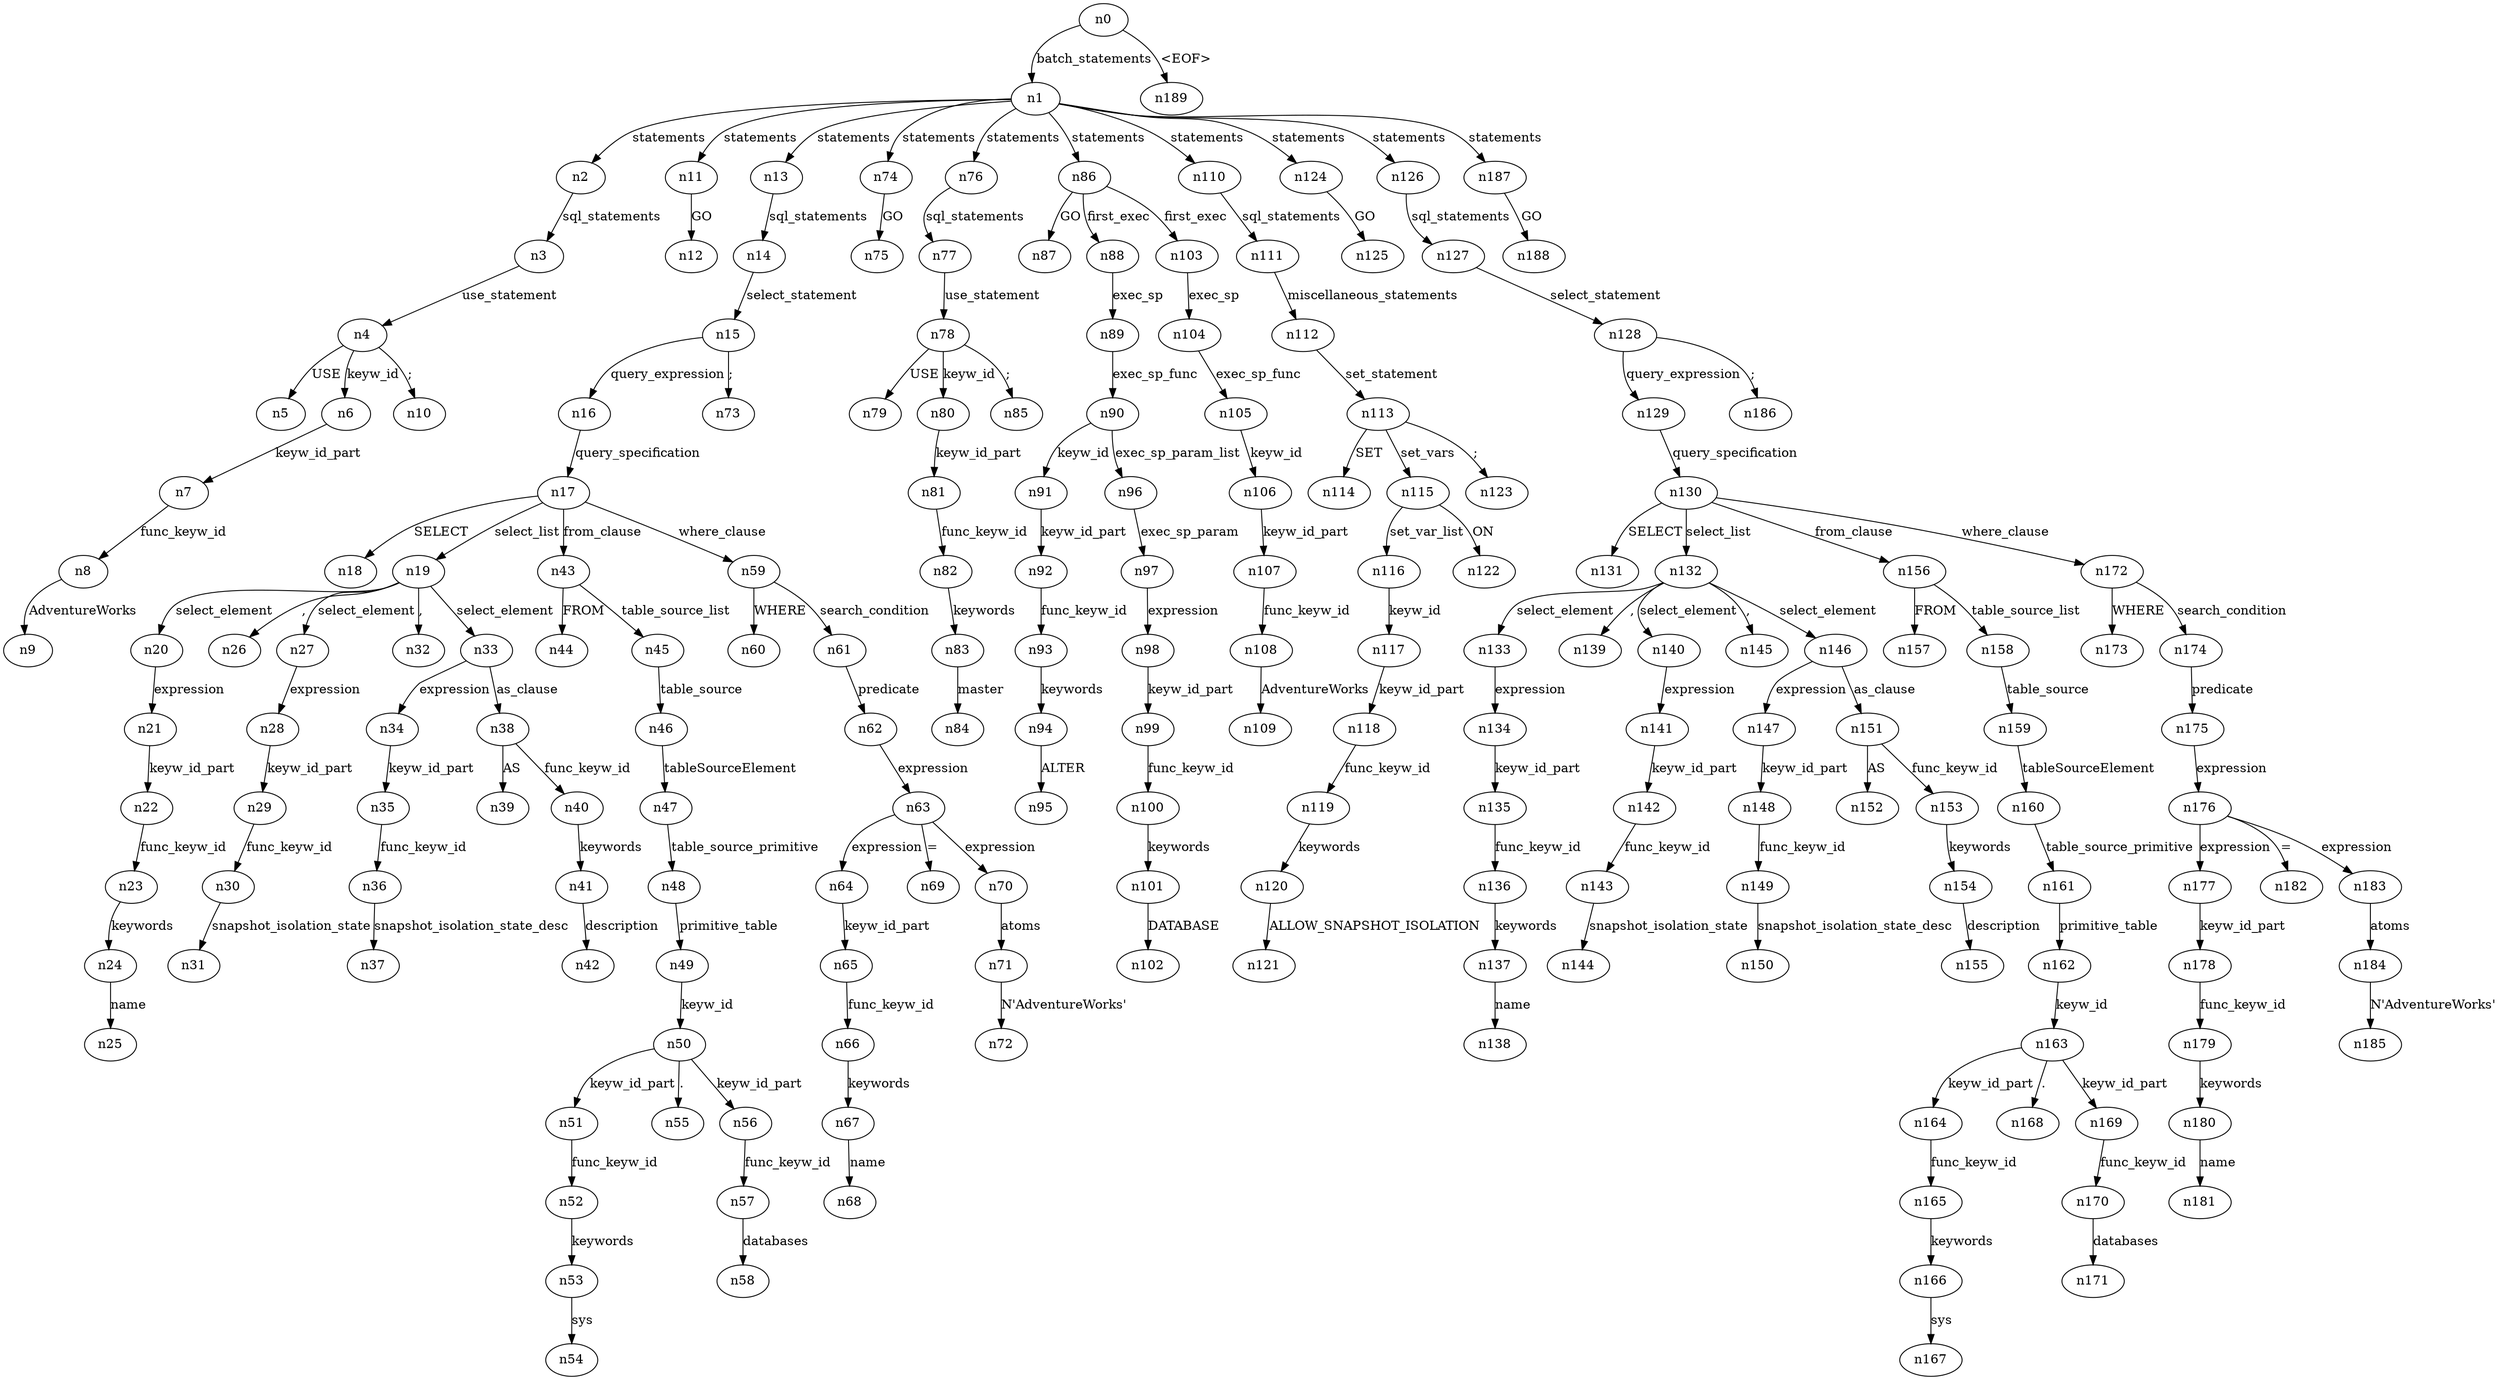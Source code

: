 digraph ParseTree {
  n0 -> n1 [label="batch_statements"];
  n1 -> n2 [label="statements"];
  n2 -> n3 [label="sql_statements"];
  n3 -> n4 [label="use_statement"];
  n4 -> n5 [label="USE"];
  n4 -> n6 [label="keyw_id"];
  n6 -> n7 [label="keyw_id_part"];
  n7 -> n8 [label="func_keyw_id"];
  n8 -> n9 [label="AdventureWorks"];
  n4 -> n10 [label=";"];
  n1 -> n11 [label="statements"];
  n11 -> n12 [label="GO"];
  n1 -> n13 [label="statements"];
  n13 -> n14 [label="sql_statements"];
  n14 -> n15 [label="select_statement"];
  n15 -> n16 [label="query_expression"];
  n16 -> n17 [label="query_specification"];
  n17 -> n18 [label="SELECT"];
  n17 -> n19 [label="select_list"];
  n19 -> n20 [label="select_element"];
  n20 -> n21 [label="expression"];
  n21 -> n22 [label="keyw_id_part"];
  n22 -> n23 [label="func_keyw_id"];
  n23 -> n24 [label="keywords"];
  n24 -> n25 [label="name"];
  n19 -> n26 [label=","];
  n19 -> n27 [label="select_element"];
  n27 -> n28 [label="expression"];
  n28 -> n29 [label="keyw_id_part"];
  n29 -> n30 [label="func_keyw_id"];
  n30 -> n31 [label="snapshot_isolation_state"];
  n19 -> n32 [label=","];
  n19 -> n33 [label="select_element"];
  n33 -> n34 [label="expression"];
  n34 -> n35 [label="keyw_id_part"];
  n35 -> n36 [label="func_keyw_id"];
  n36 -> n37 [label="snapshot_isolation_state_desc"];
  n33 -> n38 [label="as_clause"];
  n38 -> n39 [label="AS"];
  n38 -> n40 [label="func_keyw_id"];
  n40 -> n41 [label="keywords"];
  n41 -> n42 [label="description"];
  n17 -> n43 [label="from_clause"];
  n43 -> n44 [label="FROM"];
  n43 -> n45 [label="table_source_list"];
  n45 -> n46 [label="table_source"];
  n46 -> n47 [label="tableSourceElement"];
  n47 -> n48 [label="table_source_primitive"];
  n48 -> n49 [label="primitive_table"];
  n49 -> n50 [label="keyw_id"];
  n50 -> n51 [label="keyw_id_part"];
  n51 -> n52 [label="func_keyw_id"];
  n52 -> n53 [label="keywords"];
  n53 -> n54 [label="sys"];
  n50 -> n55 [label="."];
  n50 -> n56 [label="keyw_id_part"];
  n56 -> n57 [label="func_keyw_id"];
  n57 -> n58 [label="databases"];
  n17 -> n59 [label="where_clause"];
  n59 -> n60 [label="WHERE"];
  n59 -> n61 [label="search_condition"];
  n61 -> n62 [label="predicate"];
  n62 -> n63 [label="expression"];
  n63 -> n64 [label="expression"];
  n64 -> n65 [label="keyw_id_part"];
  n65 -> n66 [label="func_keyw_id"];
  n66 -> n67 [label="keywords"];
  n67 -> n68 [label="name"];
  n63 -> n69 [label="="];
  n63 -> n70 [label="expression"];
  n70 -> n71 [label="atoms"];
  n71 -> n72 [label="N'AdventureWorks'"];
  n15 -> n73 [label=";"];
  n1 -> n74 [label="statements"];
  n74 -> n75 [label="GO"];
  n1 -> n76 [label="statements"];
  n76 -> n77 [label="sql_statements"];
  n77 -> n78 [label="use_statement"];
  n78 -> n79 [label="USE"];
  n78 -> n80 [label="keyw_id"];
  n80 -> n81 [label="keyw_id_part"];
  n81 -> n82 [label="func_keyw_id"];
  n82 -> n83 [label="keywords"];
  n83 -> n84 [label="master"];
  n78 -> n85 [label=";"];
  n1 -> n86 [label="statements"];
  n86 -> n87 [label="GO"];
  n86 -> n88 [label="first_exec"];
  n88 -> n89 [label="exec_sp"];
  n89 -> n90 [label="exec_sp_func"];
  n90 -> n91 [label="keyw_id"];
  n91 -> n92 [label="keyw_id_part"];
  n92 -> n93 [label="func_keyw_id"];
  n93 -> n94 [label="keywords"];
  n94 -> n95 [label="ALTER"];
  n90 -> n96 [label="exec_sp_param_list"];
  n96 -> n97 [label="exec_sp_param"];
  n97 -> n98 [label="expression"];
  n98 -> n99 [label="keyw_id_part"];
  n99 -> n100 [label="func_keyw_id"];
  n100 -> n101 [label="keywords"];
  n101 -> n102 [label="DATABASE"];
  n86 -> n103 [label="first_exec"];
  n103 -> n104 [label="exec_sp"];
  n104 -> n105 [label="exec_sp_func"];
  n105 -> n106 [label="keyw_id"];
  n106 -> n107 [label="keyw_id_part"];
  n107 -> n108 [label="func_keyw_id"];
  n108 -> n109 [label="AdventureWorks"];
  n1 -> n110 [label="statements"];
  n110 -> n111 [label="sql_statements"];
  n111 -> n112 [label="miscellaneous_statements"];
  n112 -> n113 [label="set_statement"];
  n113 -> n114 [label="SET"];
  n113 -> n115 [label="set_vars"];
  n115 -> n116 [label="set_var_list"];
  n116 -> n117 [label="keyw_id"];
  n117 -> n118 [label="keyw_id_part"];
  n118 -> n119 [label="func_keyw_id"];
  n119 -> n120 [label="keywords"];
  n120 -> n121 [label="ALLOW_SNAPSHOT_ISOLATION"];
  n115 -> n122 [label="ON"];
  n113 -> n123 [label=";"];
  n1 -> n124 [label="statements"];
  n124 -> n125 [label="GO"];
  n1 -> n126 [label="statements"];
  n126 -> n127 [label="sql_statements"];
  n127 -> n128 [label="select_statement"];
  n128 -> n129 [label="query_expression"];
  n129 -> n130 [label="query_specification"];
  n130 -> n131 [label="SELECT"];
  n130 -> n132 [label="select_list"];
  n132 -> n133 [label="select_element"];
  n133 -> n134 [label="expression"];
  n134 -> n135 [label="keyw_id_part"];
  n135 -> n136 [label="func_keyw_id"];
  n136 -> n137 [label="keywords"];
  n137 -> n138 [label="name"];
  n132 -> n139 [label=","];
  n132 -> n140 [label="select_element"];
  n140 -> n141 [label="expression"];
  n141 -> n142 [label="keyw_id_part"];
  n142 -> n143 [label="func_keyw_id"];
  n143 -> n144 [label="snapshot_isolation_state"];
  n132 -> n145 [label=","];
  n132 -> n146 [label="select_element"];
  n146 -> n147 [label="expression"];
  n147 -> n148 [label="keyw_id_part"];
  n148 -> n149 [label="func_keyw_id"];
  n149 -> n150 [label="snapshot_isolation_state_desc"];
  n146 -> n151 [label="as_clause"];
  n151 -> n152 [label="AS"];
  n151 -> n153 [label="func_keyw_id"];
  n153 -> n154 [label="keywords"];
  n154 -> n155 [label="description"];
  n130 -> n156 [label="from_clause"];
  n156 -> n157 [label="FROM"];
  n156 -> n158 [label="table_source_list"];
  n158 -> n159 [label="table_source"];
  n159 -> n160 [label="tableSourceElement"];
  n160 -> n161 [label="table_source_primitive"];
  n161 -> n162 [label="primitive_table"];
  n162 -> n163 [label="keyw_id"];
  n163 -> n164 [label="keyw_id_part"];
  n164 -> n165 [label="func_keyw_id"];
  n165 -> n166 [label="keywords"];
  n166 -> n167 [label="sys"];
  n163 -> n168 [label="."];
  n163 -> n169 [label="keyw_id_part"];
  n169 -> n170 [label="func_keyw_id"];
  n170 -> n171 [label="databases"];
  n130 -> n172 [label="where_clause"];
  n172 -> n173 [label="WHERE"];
  n172 -> n174 [label="search_condition"];
  n174 -> n175 [label="predicate"];
  n175 -> n176 [label="expression"];
  n176 -> n177 [label="expression"];
  n177 -> n178 [label="keyw_id_part"];
  n178 -> n179 [label="func_keyw_id"];
  n179 -> n180 [label="keywords"];
  n180 -> n181 [label="name"];
  n176 -> n182 [label="="];
  n176 -> n183 [label="expression"];
  n183 -> n184 [label="atoms"];
  n184 -> n185 [label="N'AdventureWorks'"];
  n128 -> n186 [label=";"];
  n1 -> n187 [label="statements"];
  n187 -> n188 [label="GO"];
  n0 -> n189 [label="<EOF>"];
}